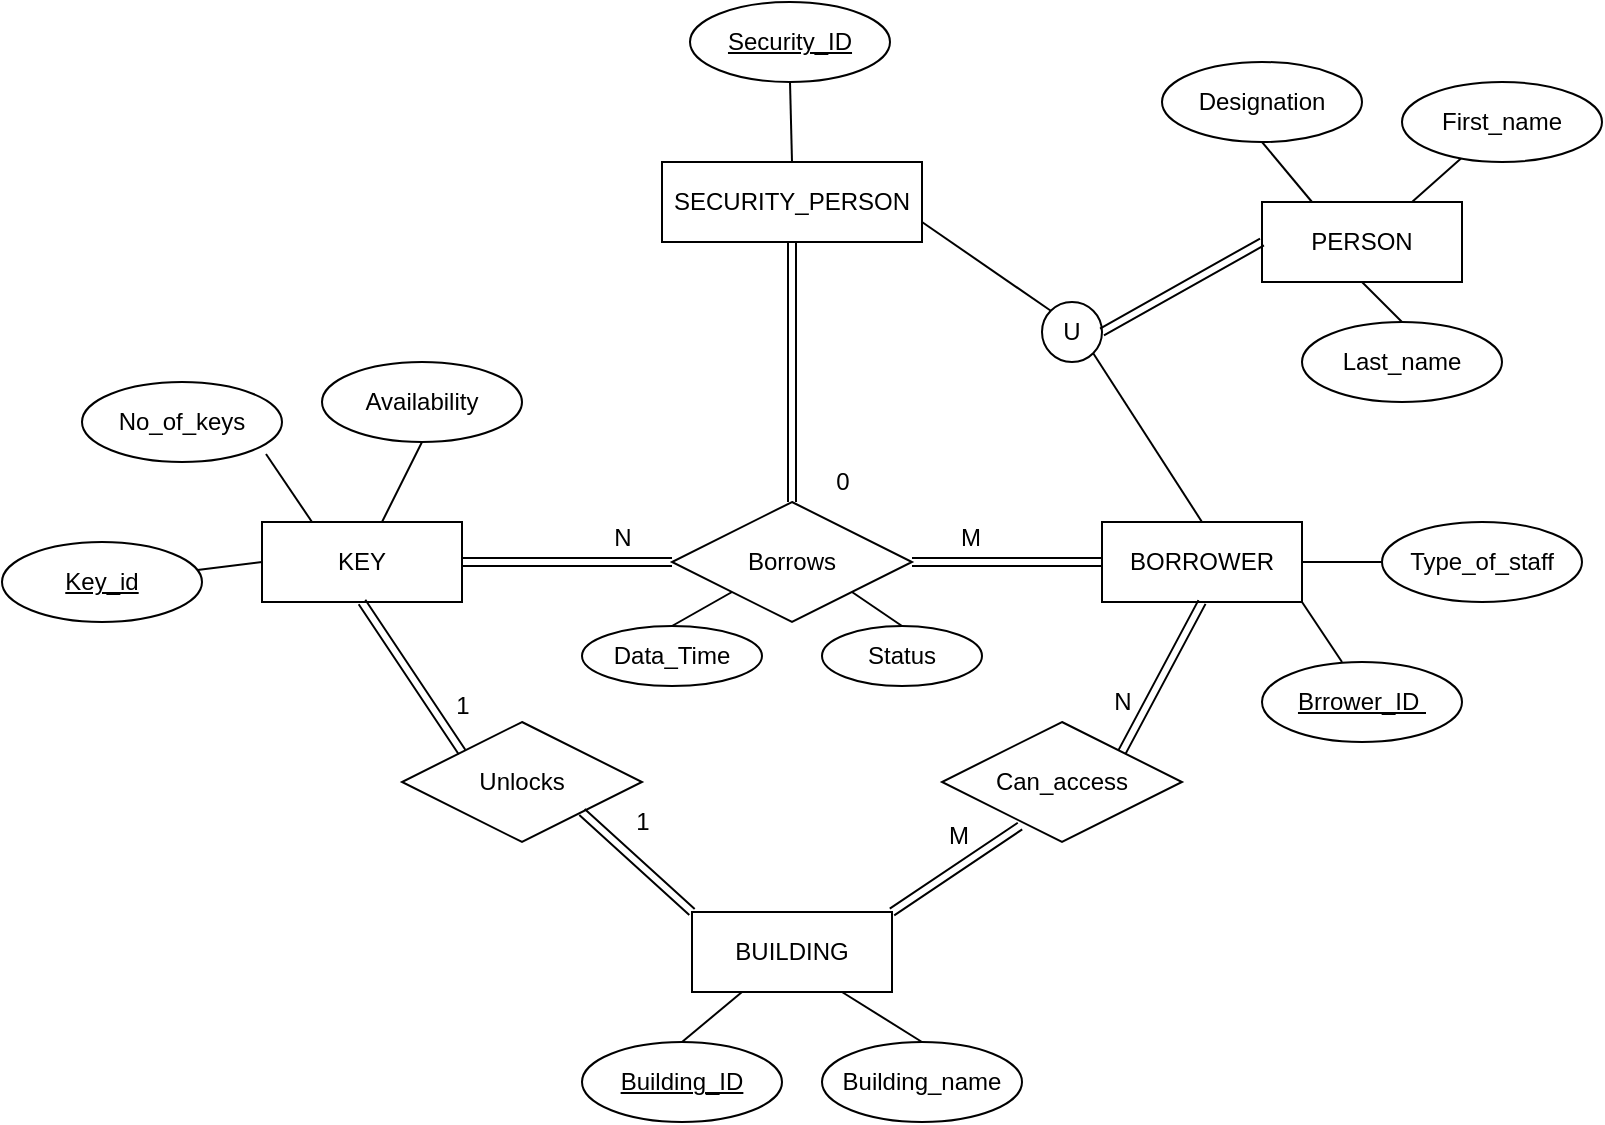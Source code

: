 <mxfile version="13.3.0" type="device"><diagram id="C5RBs43oDa-KdzZeNtuy" name="Page-1"><mxGraphModel dx="1422" dy="745" grid="1" gridSize="10" guides="1" tooltips="1" connect="1" arrows="1" fold="1" page="1" pageScale="1" pageWidth="827" pageHeight="1169" math="0" shadow="0"><root><mxCell id="WIyWlLk6GJQsqaUBKTNV-0"/><mxCell id="WIyWlLk6GJQsqaUBKTNV-1" parent="WIyWlLk6GJQsqaUBKTNV-0"/><mxCell id="yvYBeR_dejq_XrhqxJQM-0" value="Borrows" style="shape=rhombus;perimeter=rhombusPerimeter;whiteSpace=wrap;html=1;align=center;" vertex="1" parent="WIyWlLk6GJQsqaUBKTNV-1"><mxGeometry x="355" y="380" width="120" height="60" as="geometry"/></mxCell><mxCell id="yvYBeR_dejq_XrhqxJQM-1" value="BORROWER" style="whiteSpace=wrap;html=1;align=center;" vertex="1" parent="WIyWlLk6GJQsqaUBKTNV-1"><mxGeometry x="570" y="390" width="100" height="40" as="geometry"/></mxCell><mxCell id="yvYBeR_dejq_XrhqxJQM-2" value="KEY" style="whiteSpace=wrap;html=1;align=center;" vertex="1" parent="WIyWlLk6GJQsqaUBKTNV-1"><mxGeometry x="150" y="390" width="100" height="40" as="geometry"/></mxCell><mxCell id="yvYBeR_dejq_XrhqxJQM-3" value="SECURITY_PERSON" style="whiteSpace=wrap;html=1;align=center;" vertex="1" parent="WIyWlLk6GJQsqaUBKTNV-1"><mxGeometry x="350" y="210" width="130" height="40" as="geometry"/></mxCell><mxCell id="yvYBeR_dejq_XrhqxJQM-4" value="BUILDING" style="whiteSpace=wrap;html=1;align=center;" vertex="1" parent="WIyWlLk6GJQsqaUBKTNV-1"><mxGeometry x="365" y="585" width="100" height="40" as="geometry"/></mxCell><mxCell id="yvYBeR_dejq_XrhqxJQM-5" value="PERSON" style="whiteSpace=wrap;html=1;align=center;" vertex="1" parent="WIyWlLk6GJQsqaUBKTNV-1"><mxGeometry x="650" y="230" width="100" height="40" as="geometry"/></mxCell><mxCell id="yvYBeR_dejq_XrhqxJQM-6" value="U" style="ellipse;whiteSpace=wrap;html=1;aspect=fixed;" vertex="1" parent="WIyWlLk6GJQsqaUBKTNV-1"><mxGeometry x="540" y="280" width="30" height="30" as="geometry"/></mxCell><mxCell id="yvYBeR_dejq_XrhqxJQM-7" value="" style="shape=link;html=1;entryX=0;entryY=0.5;entryDx=0;entryDy=0;exitX=1;exitY=0.5;exitDx=0;exitDy=0;" edge="1" parent="WIyWlLk6GJQsqaUBKTNV-1" source="yvYBeR_dejq_XrhqxJQM-6" target="yvYBeR_dejq_XrhqxJQM-5"><mxGeometry width="50" height="50" relative="1" as="geometry"><mxPoint x="390" y="430" as="sourcePoint"/><mxPoint x="440" y="380" as="targetPoint"/></mxGeometry></mxCell><mxCell id="yvYBeR_dejq_XrhqxJQM-15" value="" style="shape=link;html=1;entryX=0.5;entryY=1;entryDx=0;entryDy=0;" edge="1" parent="WIyWlLk6GJQsqaUBKTNV-1" source="yvYBeR_dejq_XrhqxJQM-0" target="yvYBeR_dejq_XrhqxJQM-3"><mxGeometry width="50" height="50" relative="1" as="geometry"><mxPoint x="390" y="430" as="sourcePoint"/><mxPoint x="440" y="380" as="targetPoint"/></mxGeometry></mxCell><mxCell id="yvYBeR_dejq_XrhqxJQM-18" value="" style="shape=link;html=1;exitX=1;exitY=0.5;exitDx=0;exitDy=0;" edge="1" parent="WIyWlLk6GJQsqaUBKTNV-1" source="yvYBeR_dejq_XrhqxJQM-2" target="yvYBeR_dejq_XrhqxJQM-0"><mxGeometry width="50" height="50" relative="1" as="geometry"><mxPoint x="390" y="430" as="sourcePoint"/><mxPoint x="440" y="380" as="targetPoint"/></mxGeometry></mxCell><mxCell id="yvYBeR_dejq_XrhqxJQM-19" value="" style="shape=link;html=1;entryX=0;entryY=0.5;entryDx=0;entryDy=0;exitX=1;exitY=0.5;exitDx=0;exitDy=0;" edge="1" parent="WIyWlLk6GJQsqaUBKTNV-1" source="yvYBeR_dejq_XrhqxJQM-0" target="yvYBeR_dejq_XrhqxJQM-1"><mxGeometry width="50" height="50" relative="1" as="geometry"><mxPoint x="490" y="450" as="sourcePoint"/><mxPoint x="440" y="380" as="targetPoint"/></mxGeometry></mxCell><mxCell id="yvYBeR_dejq_XrhqxJQM-20" value="Unlocks" style="shape=rhombus;perimeter=rhombusPerimeter;whiteSpace=wrap;html=1;align=center;" vertex="1" parent="WIyWlLk6GJQsqaUBKTNV-1"><mxGeometry x="220" y="490" width="120" height="60" as="geometry"/></mxCell><mxCell id="yvYBeR_dejq_XrhqxJQM-21" value="Can_access" style="shape=rhombus;perimeter=rhombusPerimeter;whiteSpace=wrap;html=1;align=center;" vertex="1" parent="WIyWlLk6GJQsqaUBKTNV-1"><mxGeometry x="490" y="490" width="120" height="60" as="geometry"/></mxCell><mxCell id="yvYBeR_dejq_XrhqxJQM-22" value="" style="shape=link;html=1;exitX=1;exitY=0;exitDx=0;exitDy=0;entryX=0.5;entryY=1;entryDx=0;entryDy=0;" edge="1" parent="WIyWlLk6GJQsqaUBKTNV-1" source="yvYBeR_dejq_XrhqxJQM-21" target="yvYBeR_dejq_XrhqxJQM-1"><mxGeometry width="50" height="50" relative="1" as="geometry"><mxPoint x="390" y="430" as="sourcePoint"/><mxPoint x="440" y="380" as="targetPoint"/></mxGeometry></mxCell><mxCell id="yvYBeR_dejq_XrhqxJQM-23" value="" style="shape=link;html=1;exitX=1;exitY=0;exitDx=0;exitDy=0;entryX=0.325;entryY=0.867;entryDx=0;entryDy=0;entryPerimeter=0;" edge="1" parent="WIyWlLk6GJQsqaUBKTNV-1" source="yvYBeR_dejq_XrhqxJQM-4" target="yvYBeR_dejq_XrhqxJQM-21"><mxGeometry width="50" height="50" relative="1" as="geometry"><mxPoint x="390" y="430" as="sourcePoint"/><mxPoint x="440" y="380" as="targetPoint"/></mxGeometry></mxCell><mxCell id="yvYBeR_dejq_XrhqxJQM-24" value="" style="shape=link;html=1;exitX=1;exitY=1;exitDx=0;exitDy=0;entryX=0;entryY=0;entryDx=0;entryDy=0;" edge="1" parent="WIyWlLk6GJQsqaUBKTNV-1" source="yvYBeR_dejq_XrhqxJQM-20" target="yvYBeR_dejq_XrhqxJQM-4"><mxGeometry width="50" height="50" relative="1" as="geometry"><mxPoint x="390" y="430" as="sourcePoint"/><mxPoint x="440" y="380" as="targetPoint"/></mxGeometry></mxCell><mxCell id="yvYBeR_dejq_XrhqxJQM-25" value="" style="shape=link;html=1;exitX=0.5;exitY=1;exitDx=0;exitDy=0;entryX=0;entryY=0;entryDx=0;entryDy=0;" edge="1" parent="WIyWlLk6GJQsqaUBKTNV-1" source="yvYBeR_dejq_XrhqxJQM-2" target="yvYBeR_dejq_XrhqxJQM-20"><mxGeometry width="50" height="50" relative="1" as="geometry"><mxPoint x="390" y="430" as="sourcePoint"/><mxPoint x="440" y="380" as="targetPoint"/></mxGeometry></mxCell><mxCell id="yvYBeR_dejq_XrhqxJQM-26" value="1" style="text;html=1;align=center;verticalAlign=middle;resizable=0;points=[];autosize=1;" vertex="1" parent="WIyWlLk6GJQsqaUBKTNV-1"><mxGeometry x="240" y="472" width="20" height="20" as="geometry"/></mxCell><mxCell id="yvYBeR_dejq_XrhqxJQM-28" value="1" style="text;html=1;align=center;verticalAlign=middle;resizable=0;points=[];autosize=1;" vertex="1" parent="WIyWlLk6GJQsqaUBKTNV-1"><mxGeometry x="330" y="530" width="20" height="20" as="geometry"/></mxCell><mxCell id="yvYBeR_dejq_XrhqxJQM-32" value="M" style="text;html=1;align=center;verticalAlign=middle;resizable=0;points=[];autosize=1;" vertex="1" parent="WIyWlLk6GJQsqaUBKTNV-1"><mxGeometry x="483" y="537" width="30" height="20" as="geometry"/></mxCell><mxCell id="yvYBeR_dejq_XrhqxJQM-33" value="N" style="text;html=1;align=center;verticalAlign=middle;resizable=0;points=[];autosize=1;" vertex="1" parent="WIyWlLk6GJQsqaUBKTNV-1"><mxGeometry x="570" y="470" width="20" height="20" as="geometry"/></mxCell><mxCell id="yvYBeR_dejq_XrhqxJQM-34" value="M" style="text;html=1;align=center;verticalAlign=middle;resizable=0;points=[];autosize=1;" vertex="1" parent="WIyWlLk6GJQsqaUBKTNV-1"><mxGeometry x="489" y="388" width="30" height="20" as="geometry"/></mxCell><mxCell id="yvYBeR_dejq_XrhqxJQM-36" value="N" style="text;html=1;align=center;verticalAlign=middle;resizable=0;points=[];autosize=1;" vertex="1" parent="WIyWlLk6GJQsqaUBKTNV-1"><mxGeometry x="320" y="388" width="20" height="20" as="geometry"/></mxCell><mxCell id="yvYBeR_dejq_XrhqxJQM-37" value="0" style="text;html=1;align=center;verticalAlign=middle;resizable=0;points=[];autosize=1;" vertex="1" parent="WIyWlLk6GJQsqaUBKTNV-1"><mxGeometry x="430" y="360" width="20" height="20" as="geometry"/></mxCell><mxCell id="yvYBeR_dejq_XrhqxJQM-38" value="" style="endArrow=none;html=1;entryX=1;entryY=1;entryDx=0;entryDy=0;exitX=0.5;exitY=0;exitDx=0;exitDy=0;" edge="1" parent="WIyWlLk6GJQsqaUBKTNV-1" source="yvYBeR_dejq_XrhqxJQM-1" target="yvYBeR_dejq_XrhqxJQM-6"><mxGeometry width="50" height="50" relative="1" as="geometry"><mxPoint x="390" y="430" as="sourcePoint"/><mxPoint x="440" y="380" as="targetPoint"/></mxGeometry></mxCell><mxCell id="yvYBeR_dejq_XrhqxJQM-39" value="" style="endArrow=none;html=1;entryX=1;entryY=0.75;entryDx=0;entryDy=0;exitX=0;exitY=0;exitDx=0;exitDy=0;" edge="1" parent="WIyWlLk6GJQsqaUBKTNV-1" source="yvYBeR_dejq_XrhqxJQM-6" target="yvYBeR_dejq_XrhqxJQM-3"><mxGeometry width="50" height="50" relative="1" as="geometry"><mxPoint x="390" y="430" as="sourcePoint"/><mxPoint x="440" y="380" as="targetPoint"/></mxGeometry></mxCell><mxCell id="yvYBeR_dejq_XrhqxJQM-43" value="Key_id" style="ellipse;whiteSpace=wrap;html=1;align=center;fontStyle=4;" vertex="1" parent="WIyWlLk6GJQsqaUBKTNV-1"><mxGeometry x="20" y="400" width="100" height="40" as="geometry"/></mxCell><mxCell id="yvYBeR_dejq_XrhqxJQM-44" value="No_of_keys" style="ellipse;whiteSpace=wrap;html=1;align=center;" vertex="1" parent="WIyWlLk6GJQsqaUBKTNV-1"><mxGeometry x="60" y="320" width="100" height="40" as="geometry"/></mxCell><mxCell id="yvYBeR_dejq_XrhqxJQM-45" value="Availability" style="ellipse;whiteSpace=wrap;html=1;align=center;" vertex="1" parent="WIyWlLk6GJQsqaUBKTNV-1"><mxGeometry x="180" y="310" width="100" height="40" as="geometry"/></mxCell><mxCell id="yvYBeR_dejq_XrhqxJQM-46" value="" style="endArrow=none;html=1;exitX=0.5;exitY=1;exitDx=0;exitDy=0;" edge="1" parent="WIyWlLk6GJQsqaUBKTNV-1" source="yvYBeR_dejq_XrhqxJQM-45" target="yvYBeR_dejq_XrhqxJQM-2"><mxGeometry width="50" height="50" relative="1" as="geometry"><mxPoint x="390" y="560" as="sourcePoint"/><mxPoint x="440" y="510" as="targetPoint"/></mxGeometry></mxCell><mxCell id="yvYBeR_dejq_XrhqxJQM-47" value="" style="endArrow=none;html=1;exitX=0.92;exitY=0.9;exitDx=0;exitDy=0;exitPerimeter=0;entryX=0.25;entryY=0;entryDx=0;entryDy=0;" edge="1" parent="WIyWlLk6GJQsqaUBKTNV-1" source="yvYBeR_dejq_XrhqxJQM-44" target="yvYBeR_dejq_XrhqxJQM-2"><mxGeometry width="50" height="50" relative="1" as="geometry"><mxPoint x="390" y="560" as="sourcePoint"/><mxPoint x="440" y="510" as="targetPoint"/></mxGeometry></mxCell><mxCell id="yvYBeR_dejq_XrhqxJQM-48" value="" style="endArrow=none;html=1;entryX=0;entryY=0.5;entryDx=0;entryDy=0;" edge="1" parent="WIyWlLk6GJQsqaUBKTNV-1" source="yvYBeR_dejq_XrhqxJQM-43" target="yvYBeR_dejq_XrhqxJQM-2"><mxGeometry width="50" height="50" relative="1" as="geometry"><mxPoint x="390" y="560" as="sourcePoint"/><mxPoint x="440" y="510" as="targetPoint"/></mxGeometry></mxCell><mxCell id="yvYBeR_dejq_XrhqxJQM-49" value="Security_ID" style="ellipse;whiteSpace=wrap;html=1;align=center;fontStyle=4;" vertex="1" parent="WIyWlLk6GJQsqaUBKTNV-1"><mxGeometry x="364" y="130" width="100" height="40" as="geometry"/></mxCell><mxCell id="yvYBeR_dejq_XrhqxJQM-50" value="Brrower_ID&amp;nbsp;" style="ellipse;whiteSpace=wrap;html=1;align=center;fontStyle=4;" vertex="1" parent="WIyWlLk6GJQsqaUBKTNV-1"><mxGeometry x="650" y="460" width="100" height="40" as="geometry"/></mxCell><mxCell id="yvYBeR_dejq_XrhqxJQM-51" value="Building_ID" style="ellipse;whiteSpace=wrap;html=1;align=center;fontStyle=4;" vertex="1" parent="WIyWlLk6GJQsqaUBKTNV-1"><mxGeometry x="310" y="650" width="100" height="40" as="geometry"/></mxCell><mxCell id="yvYBeR_dejq_XrhqxJQM-52" value="Last_name" style="ellipse;whiteSpace=wrap;html=1;align=center;" vertex="1" parent="WIyWlLk6GJQsqaUBKTNV-1"><mxGeometry x="670" y="290" width="100" height="40" as="geometry"/></mxCell><mxCell id="yvYBeR_dejq_XrhqxJQM-53" value="First_name" style="ellipse;whiteSpace=wrap;html=1;align=center;" vertex="1" parent="WIyWlLk6GJQsqaUBKTNV-1"><mxGeometry x="720" y="170" width="100" height="40" as="geometry"/></mxCell><mxCell id="yvYBeR_dejq_XrhqxJQM-54" value="Designation" style="ellipse;whiteSpace=wrap;html=1;align=center;" vertex="1" parent="WIyWlLk6GJQsqaUBKTNV-1"><mxGeometry x="600" y="160" width="100" height="40" as="geometry"/></mxCell><mxCell id="yvYBeR_dejq_XrhqxJQM-55" value="" style="endArrow=none;html=1;exitX=0.25;exitY=0;exitDx=0;exitDy=0;entryX=0.5;entryY=1;entryDx=0;entryDy=0;" edge="1" parent="WIyWlLk6GJQsqaUBKTNV-1" source="yvYBeR_dejq_XrhqxJQM-5" target="yvYBeR_dejq_XrhqxJQM-54"><mxGeometry width="50" height="50" relative="1" as="geometry"><mxPoint x="650" y="240" as="sourcePoint"/><mxPoint x="700" y="190" as="targetPoint"/></mxGeometry></mxCell><mxCell id="yvYBeR_dejq_XrhqxJQM-56" value="" style="endArrow=none;html=1;entryX=0.5;entryY=1;entryDx=0;entryDy=0;exitX=0.5;exitY=0;exitDx=0;exitDy=0;" edge="1" parent="WIyWlLk6GJQsqaUBKTNV-1" source="yvYBeR_dejq_XrhqxJQM-52" target="yvYBeR_dejq_XrhqxJQM-5"><mxGeometry width="50" height="50" relative="1" as="geometry"><mxPoint x="690" y="310" as="sourcePoint"/><mxPoint x="740" y="260" as="targetPoint"/></mxGeometry></mxCell><mxCell id="yvYBeR_dejq_XrhqxJQM-57" value="" style="endArrow=none;html=1;exitX=0.75;exitY=0;exitDx=0;exitDy=0;" edge="1" parent="WIyWlLk6GJQsqaUBKTNV-1" source="yvYBeR_dejq_XrhqxJQM-5" target="yvYBeR_dejq_XrhqxJQM-53"><mxGeometry width="50" height="50" relative="1" as="geometry"><mxPoint x="720" y="255" as="sourcePoint"/><mxPoint x="770" y="205" as="targetPoint"/></mxGeometry></mxCell><mxCell id="yvYBeR_dejq_XrhqxJQM-59" value="" style="endArrow=none;html=1;entryX=1;entryY=1;entryDx=0;entryDy=0;exitX=0.4;exitY=0;exitDx=0;exitDy=0;exitPerimeter=0;" edge="1" parent="WIyWlLk6GJQsqaUBKTNV-1" source="yvYBeR_dejq_XrhqxJQM-50" target="yvYBeR_dejq_XrhqxJQM-1"><mxGeometry width="50" height="50" relative="1" as="geometry"><mxPoint x="390" y="480" as="sourcePoint"/><mxPoint x="440" y="430" as="targetPoint"/></mxGeometry></mxCell><mxCell id="yvYBeR_dejq_XrhqxJQM-63" value="" style="endArrow=none;html=1;entryX=0.5;entryY=1;entryDx=0;entryDy=0;exitX=0.5;exitY=0;exitDx=0;exitDy=0;" edge="1" parent="WIyWlLk6GJQsqaUBKTNV-1" source="yvYBeR_dejq_XrhqxJQM-3" target="yvYBeR_dejq_XrhqxJQM-49"><mxGeometry width="50" height="50" relative="1" as="geometry"><mxPoint x="390" y="460" as="sourcePoint"/><mxPoint x="440" y="410" as="targetPoint"/></mxGeometry></mxCell><mxCell id="yvYBeR_dejq_XrhqxJQM-65" value="" style="endArrow=none;html=1;entryX=0;entryY=0.5;entryDx=0;entryDy=0;exitX=1;exitY=0.5;exitDx=0;exitDy=0;" edge="1" parent="WIyWlLk6GJQsqaUBKTNV-1" source="yvYBeR_dejq_XrhqxJQM-1" target="yvYBeR_dejq_XrhqxJQM-67"><mxGeometry width="50" height="50" relative="1" as="geometry"><mxPoint x="390" y="460" as="sourcePoint"/><mxPoint x="700" y="410" as="targetPoint"/></mxGeometry></mxCell><mxCell id="yvYBeR_dejq_XrhqxJQM-67" value="&lt;span&gt;Type_of_staff&lt;/span&gt;" style="ellipse;whiteSpace=wrap;html=1;align=center;" vertex="1" parent="WIyWlLk6GJQsqaUBKTNV-1"><mxGeometry x="710" y="390" width="100" height="40" as="geometry"/></mxCell><mxCell id="yvYBeR_dejq_XrhqxJQM-68" value="Building_name" style="ellipse;whiteSpace=wrap;html=1;align=center;" vertex="1" parent="WIyWlLk6GJQsqaUBKTNV-1"><mxGeometry x="430" y="650" width="100" height="40" as="geometry"/></mxCell><mxCell id="yvYBeR_dejq_XrhqxJQM-69" value="" style="endArrow=none;html=1;exitX=0.5;exitY=0;exitDx=0;exitDy=0;entryX=0.75;entryY=1;entryDx=0;entryDy=0;" edge="1" parent="WIyWlLk6GJQsqaUBKTNV-1" source="yvYBeR_dejq_XrhqxJQM-68" target="yvYBeR_dejq_XrhqxJQM-4"><mxGeometry width="50" height="50" relative="1" as="geometry"><mxPoint x="390" y="460" as="sourcePoint"/><mxPoint x="440" y="410" as="targetPoint"/></mxGeometry></mxCell><mxCell id="yvYBeR_dejq_XrhqxJQM-70" value="" style="endArrow=none;html=1;exitX=0.5;exitY=0;exitDx=0;exitDy=0;entryX=0.25;entryY=1;entryDx=0;entryDy=0;" edge="1" parent="WIyWlLk6GJQsqaUBKTNV-1" source="yvYBeR_dejq_XrhqxJQM-51" target="yvYBeR_dejq_XrhqxJQM-4"><mxGeometry width="50" height="50" relative="1" as="geometry"><mxPoint x="390" y="460" as="sourcePoint"/><mxPoint x="440" y="410" as="targetPoint"/></mxGeometry></mxCell><mxCell id="yvYBeR_dejq_XrhqxJQM-71" value="Status" style="ellipse;whiteSpace=wrap;html=1;align=center;" vertex="1" parent="WIyWlLk6GJQsqaUBKTNV-1"><mxGeometry x="430" y="442" width="80" height="30" as="geometry"/></mxCell><mxCell id="yvYBeR_dejq_XrhqxJQM-72" value="Data_Time" style="ellipse;whiteSpace=wrap;html=1;align=center;" vertex="1" parent="WIyWlLk6GJQsqaUBKTNV-1"><mxGeometry x="310" y="442" width="90" height="30" as="geometry"/></mxCell><mxCell id="yvYBeR_dejq_XrhqxJQM-73" value="" style="endArrow=none;html=1;exitX=0.5;exitY=0;exitDx=0;exitDy=0;entryX=1;entryY=1;entryDx=0;entryDy=0;" edge="1" parent="WIyWlLk6GJQsqaUBKTNV-1" source="yvYBeR_dejq_XrhqxJQM-71" target="yvYBeR_dejq_XrhqxJQM-0"><mxGeometry width="50" height="50" relative="1" as="geometry"><mxPoint x="390" y="460" as="sourcePoint"/><mxPoint x="440" y="410" as="targetPoint"/></mxGeometry></mxCell><mxCell id="yvYBeR_dejq_XrhqxJQM-74" value="" style="endArrow=none;html=1;exitX=0.5;exitY=0;exitDx=0;exitDy=0;entryX=0;entryY=1;entryDx=0;entryDy=0;" edge="1" parent="WIyWlLk6GJQsqaUBKTNV-1" source="yvYBeR_dejq_XrhqxJQM-72" target="yvYBeR_dejq_XrhqxJQM-0"><mxGeometry width="50" height="50" relative="1" as="geometry"><mxPoint x="390" y="460" as="sourcePoint"/><mxPoint x="390" y="420" as="targetPoint"/></mxGeometry></mxCell></root></mxGraphModel></diagram></mxfile>